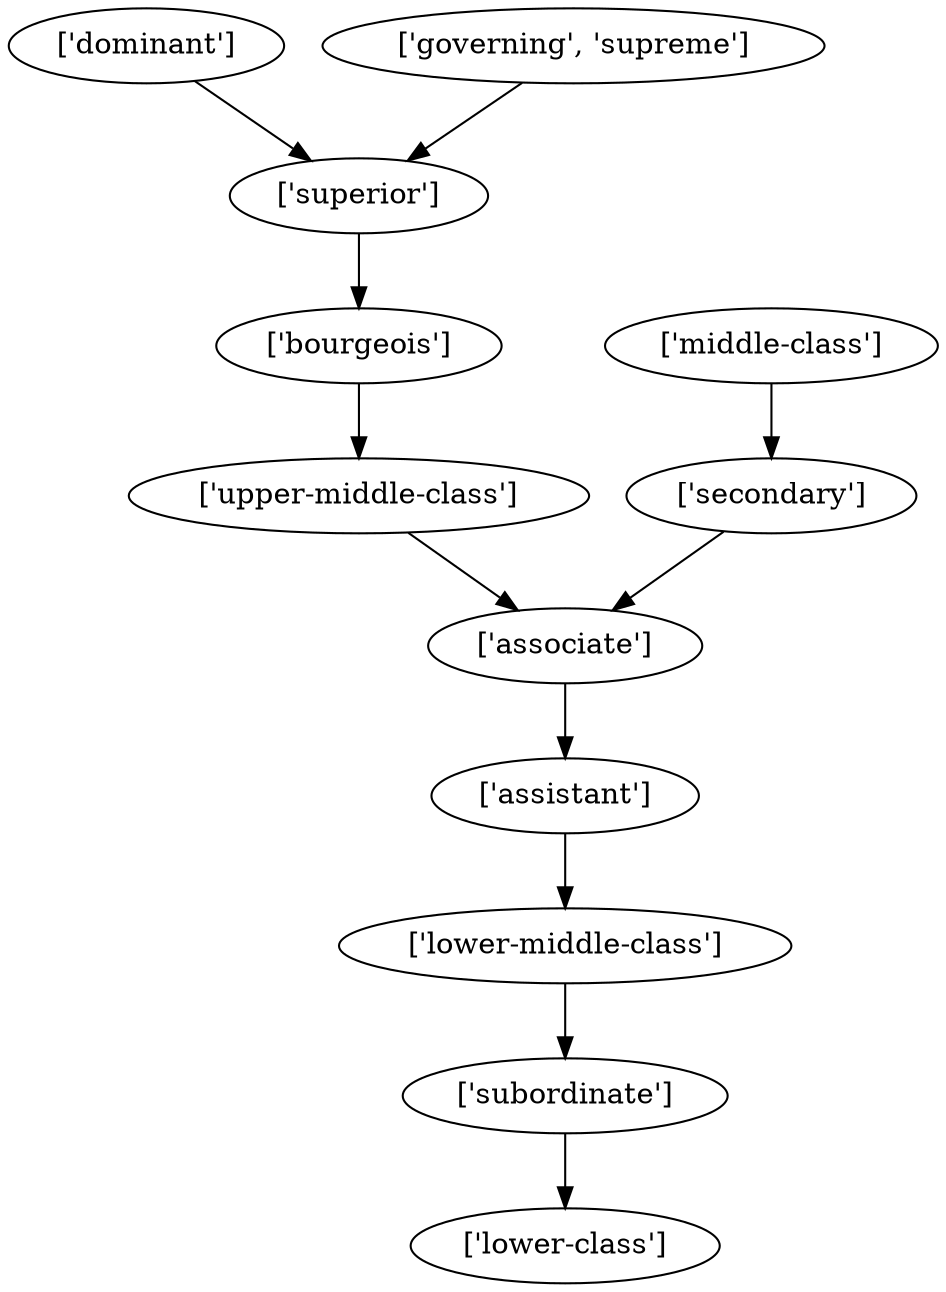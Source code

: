 strict digraph  {
	"['dominant']" -> "['superior']";
	"['superior']" -> "['bourgeois']";
	"['bourgeois']" -> "['upper-middle-class']";
	"['upper-middle-class']" -> "['associate']";
	"['lower-middle-class']" -> "['subordinate']";
	"['subordinate']" -> "['lower-class']";
	"['secondary']" -> "['associate']";
	"['associate']" -> "['assistant']";
	"['middle-class']" -> "['secondary']";
	"['governing', 'supreme']" -> "['superior']";
	"['assistant']" -> "['lower-middle-class']";
}
